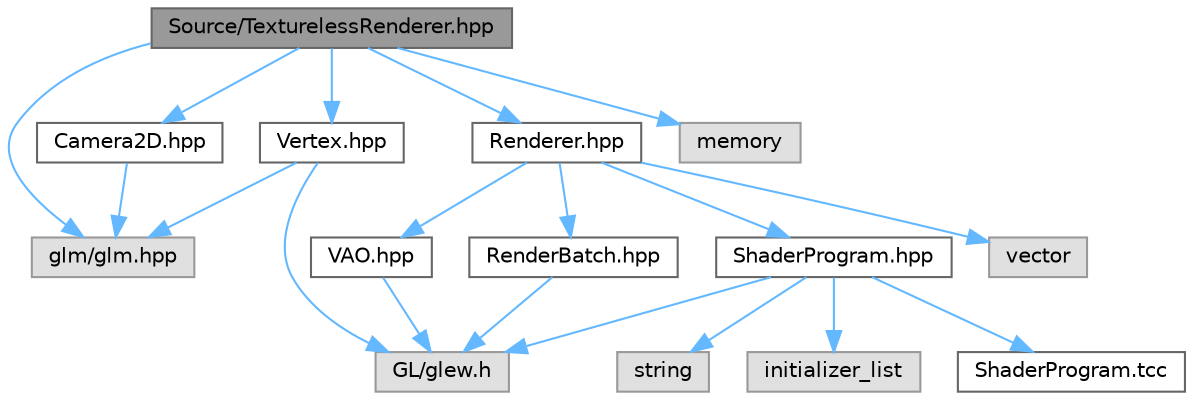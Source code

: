 digraph "Source/TexturelessRenderer.hpp"
{
 // INTERACTIVE_SVG=YES
 // LATEX_PDF_SIZE
  bgcolor="transparent";
  edge [fontname=Helvetica,fontsize=10,labelfontname=Helvetica,labelfontsize=10];
  node [fontname=Helvetica,fontsize=10,shape=box,height=0.2,width=0.4];
  Node1 [label="Source/TexturelessRenderer.hpp",height=0.2,width=0.4,color="gray40", fillcolor="grey60", style="filled", fontcolor="black",tooltip=" "];
  Node1 -> Node2 [color="steelblue1",style="solid"];
  Node2 [label="glm/glm.hpp",height=0.2,width=0.4,color="grey60", fillcolor="#E0E0E0", style="filled",tooltip=" "];
  Node1 -> Node3 [color="steelblue1",style="solid"];
  Node3 [label="memory",height=0.2,width=0.4,color="grey60", fillcolor="#E0E0E0", style="filled",tooltip=" "];
  Node1 -> Node4 [color="steelblue1",style="solid"];
  Node4 [label="Renderer.hpp",height=0.2,width=0.4,color="grey40", fillcolor="white", style="filled",URL="$_renderer_8hpp.html",tooltip=" "];
  Node4 -> Node5 [color="steelblue1",style="solid"];
  Node5 [label="vector",height=0.2,width=0.4,color="grey60", fillcolor="#E0E0E0", style="filled",tooltip=" "];
  Node4 -> Node6 [color="steelblue1",style="solid"];
  Node6 [label="ShaderProgram.hpp",height=0.2,width=0.4,color="grey40", fillcolor="white", style="filled",URL="$_shader_program_8hpp.html",tooltip=" "];
  Node6 -> Node7 [color="steelblue1",style="solid"];
  Node7 [label="string",height=0.2,width=0.4,color="grey60", fillcolor="#E0E0E0", style="filled",tooltip=" "];
  Node6 -> Node8 [color="steelblue1",style="solid"];
  Node8 [label="initializer_list",height=0.2,width=0.4,color="grey60", fillcolor="#E0E0E0", style="filled",tooltip=" "];
  Node6 -> Node9 [color="steelblue1",style="solid"];
  Node9 [label="GL/glew.h",height=0.2,width=0.4,color="grey60", fillcolor="#E0E0E0", style="filled",tooltip=" "];
  Node6 -> Node10 [color="steelblue1",style="solid"];
  Node10 [label="ShaderProgram.tcc",height=0.2,width=0.4,color="grey40", fillcolor="white", style="filled",URL="$_shader_program_8tcc.html",tooltip=" "];
  Node4 -> Node11 [color="steelblue1",style="solid"];
  Node11 [label="VAO.hpp",height=0.2,width=0.4,color="grey40", fillcolor="white", style="filled",URL="$_v_a_o_8hpp.html",tooltip=" "];
  Node11 -> Node9 [color="steelblue1",style="solid"];
  Node4 -> Node12 [color="steelblue1",style="solid"];
  Node12 [label="RenderBatch.hpp",height=0.2,width=0.4,color="grey40", fillcolor="white", style="filled",URL="$_render_batch_8hpp.html",tooltip=" "];
  Node12 -> Node9 [color="steelblue1",style="solid"];
  Node1 -> Node13 [color="steelblue1",style="solid"];
  Node13 [label="Vertex.hpp",height=0.2,width=0.4,color="grey40", fillcolor="white", style="filled",URL="$_vertex_8hpp.html",tooltip=" "];
  Node13 -> Node9 [color="steelblue1",style="solid"];
  Node13 -> Node2 [color="steelblue1",style="solid"];
  Node1 -> Node14 [color="steelblue1",style="solid"];
  Node14 [label="Camera2D.hpp",height=0.2,width=0.4,color="grey40", fillcolor="white", style="filled",URL="$_camera2_d_8hpp.html",tooltip=" "];
  Node14 -> Node2 [color="steelblue1",style="solid"];
}
